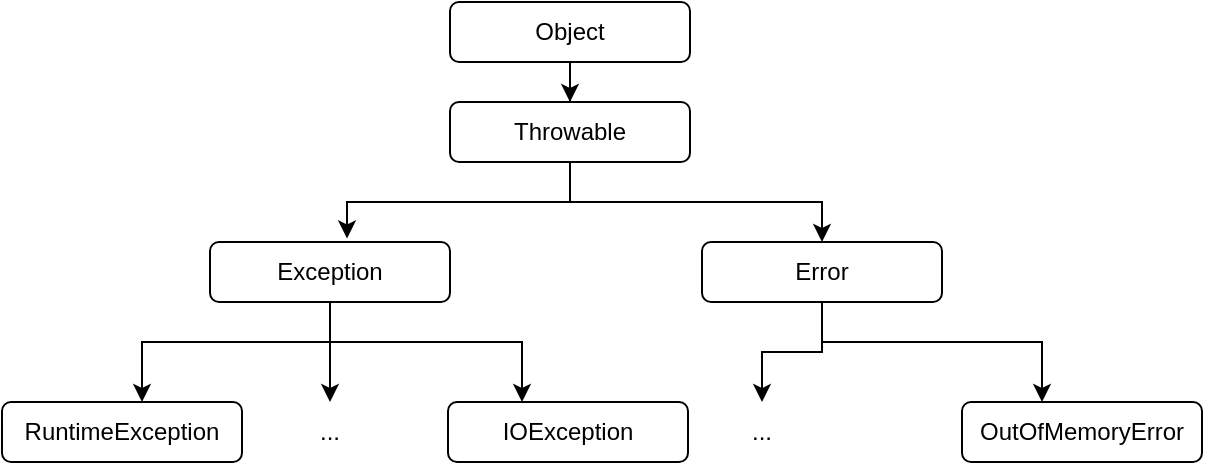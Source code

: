 <mxfile version="23.1.5" type="device">
  <diagram name="페이지-1" id="87shg-z8ugGtn29xJgWJ">
    <mxGraphModel dx="645" dy="368" grid="1" gridSize="10" guides="1" tooltips="1" connect="1" arrows="1" fold="1" page="1" pageScale="1" pageWidth="827" pageHeight="1169" math="0" shadow="0">
      <root>
        <mxCell id="0" />
        <mxCell id="1" parent="0" />
        <mxCell id="HdKxsNekRlm6qPtQ5LWP-4" value="" style="edgeStyle=orthogonalEdgeStyle;rounded=0;orthogonalLoop=1;jettySize=auto;html=1;" edge="1" parent="1" source="HdKxsNekRlm6qPtQ5LWP-1" target="HdKxsNekRlm6qPtQ5LWP-3">
          <mxGeometry relative="1" as="geometry" />
        </mxCell>
        <mxCell id="HdKxsNekRlm6qPtQ5LWP-1" value="Object" style="rounded=1;whiteSpace=wrap;html=1;" vertex="1" parent="1">
          <mxGeometry x="354" y="110" width="120" height="30" as="geometry" />
        </mxCell>
        <mxCell id="HdKxsNekRlm6qPtQ5LWP-13" style="edgeStyle=orthogonalEdgeStyle;rounded=0;orthogonalLoop=1;jettySize=auto;html=1;" edge="1" parent="1" source="HdKxsNekRlm6qPtQ5LWP-3" target="HdKxsNekRlm6qPtQ5LWP-8">
          <mxGeometry relative="1" as="geometry">
            <Array as="points">
              <mxPoint x="414" y="210" />
              <mxPoint x="540" y="210" />
            </Array>
          </mxGeometry>
        </mxCell>
        <mxCell id="HdKxsNekRlm6qPtQ5LWP-3" value="Throwable" style="rounded=1;whiteSpace=wrap;html=1;" vertex="1" parent="1">
          <mxGeometry x="354" y="160" width="120" height="30" as="geometry" />
        </mxCell>
        <mxCell id="HdKxsNekRlm6qPtQ5LWP-15" style="edgeStyle=orthogonalEdgeStyle;rounded=0;orthogonalLoop=1;jettySize=auto;html=1;" edge="1" parent="1" source="HdKxsNekRlm6qPtQ5LWP-7" target="HdKxsNekRlm6qPtQ5LWP-11">
          <mxGeometry relative="1" as="geometry">
            <Array as="points">
              <mxPoint x="294" y="280" />
              <mxPoint x="200" y="280" />
            </Array>
          </mxGeometry>
        </mxCell>
        <mxCell id="HdKxsNekRlm6qPtQ5LWP-16" style="edgeStyle=orthogonalEdgeStyle;rounded=0;orthogonalLoop=1;jettySize=auto;html=1;" edge="1" parent="1" source="HdKxsNekRlm6qPtQ5LWP-7" target="HdKxsNekRlm6qPtQ5LWP-10">
          <mxGeometry relative="1" as="geometry">
            <Array as="points">
              <mxPoint x="294" y="280" />
              <mxPoint x="390" y="280" />
            </Array>
          </mxGeometry>
        </mxCell>
        <mxCell id="HdKxsNekRlm6qPtQ5LWP-18" style="edgeStyle=orthogonalEdgeStyle;rounded=0;orthogonalLoop=1;jettySize=auto;html=1;" edge="1" parent="1" source="HdKxsNekRlm6qPtQ5LWP-7">
          <mxGeometry relative="1" as="geometry">
            <mxPoint x="294" y="310.0" as="targetPoint" />
          </mxGeometry>
        </mxCell>
        <mxCell id="HdKxsNekRlm6qPtQ5LWP-7" value="Exception" style="rounded=1;whiteSpace=wrap;html=1;" vertex="1" parent="1">
          <mxGeometry x="234" y="230" width="120" height="30" as="geometry" />
        </mxCell>
        <mxCell id="HdKxsNekRlm6qPtQ5LWP-17" style="edgeStyle=orthogonalEdgeStyle;rounded=0;orthogonalLoop=1;jettySize=auto;html=1;" edge="1" parent="1" source="HdKxsNekRlm6qPtQ5LWP-8" target="HdKxsNekRlm6qPtQ5LWP-9">
          <mxGeometry relative="1" as="geometry">
            <Array as="points">
              <mxPoint x="540" y="280" />
              <mxPoint x="650" y="280" />
            </Array>
          </mxGeometry>
        </mxCell>
        <mxCell id="HdKxsNekRlm6qPtQ5LWP-21" style="edgeStyle=orthogonalEdgeStyle;rounded=0;orthogonalLoop=1;jettySize=auto;html=1;" edge="1" parent="1" source="HdKxsNekRlm6qPtQ5LWP-8" target="HdKxsNekRlm6qPtQ5LWP-20">
          <mxGeometry relative="1" as="geometry" />
        </mxCell>
        <mxCell id="HdKxsNekRlm6qPtQ5LWP-8" value="Error" style="rounded=1;whiteSpace=wrap;html=1;" vertex="1" parent="1">
          <mxGeometry x="480" y="230" width="120" height="30" as="geometry" />
        </mxCell>
        <mxCell id="HdKxsNekRlm6qPtQ5LWP-9" value="OutOfMemoryError" style="rounded=1;whiteSpace=wrap;html=1;" vertex="1" parent="1">
          <mxGeometry x="610" y="310" width="120" height="30" as="geometry" />
        </mxCell>
        <mxCell id="HdKxsNekRlm6qPtQ5LWP-10" value="IOException" style="rounded=1;whiteSpace=wrap;html=1;" vertex="1" parent="1">
          <mxGeometry x="353" y="310" width="120" height="30" as="geometry" />
        </mxCell>
        <mxCell id="HdKxsNekRlm6qPtQ5LWP-11" value="RuntimeException" style="rounded=1;whiteSpace=wrap;html=1;" vertex="1" parent="1">
          <mxGeometry x="130" y="310" width="120" height="30" as="geometry" />
        </mxCell>
        <mxCell id="HdKxsNekRlm6qPtQ5LWP-14" style="edgeStyle=orthogonalEdgeStyle;rounded=0;orthogonalLoop=1;jettySize=auto;html=1;entryX=0.571;entryY=-0.059;entryDx=0;entryDy=0;entryPerimeter=0;" edge="1" parent="1" source="HdKxsNekRlm6qPtQ5LWP-3" target="HdKxsNekRlm6qPtQ5LWP-7">
          <mxGeometry relative="1" as="geometry" />
        </mxCell>
        <mxCell id="HdKxsNekRlm6qPtQ5LWP-19" value="..." style="text;html=1;align=center;verticalAlign=middle;whiteSpace=wrap;rounded=0;" vertex="1" parent="1">
          <mxGeometry x="264" y="310" width="60" height="30" as="geometry" />
        </mxCell>
        <mxCell id="HdKxsNekRlm6qPtQ5LWP-20" value="..." style="text;html=1;align=center;verticalAlign=middle;whiteSpace=wrap;rounded=0;" vertex="1" parent="1">
          <mxGeometry x="480" y="310" width="60" height="30" as="geometry" />
        </mxCell>
      </root>
    </mxGraphModel>
  </diagram>
</mxfile>
